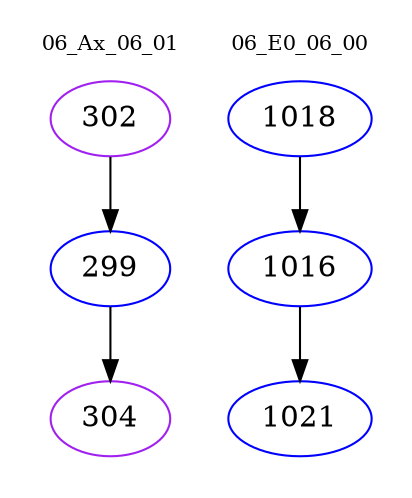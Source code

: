 digraph{
subgraph cluster_0 {
color = white
label = "06_Ax_06_01";
fontsize=10;
T0_302 [label="302", color="purple"]
T0_302 -> T0_299 [color="black"]
T0_299 [label="299", color="blue"]
T0_299 -> T0_304 [color="black"]
T0_304 [label="304", color="purple"]
}
subgraph cluster_1 {
color = white
label = "06_E0_06_00";
fontsize=10;
T1_1018 [label="1018", color="blue"]
T1_1018 -> T1_1016 [color="black"]
T1_1016 [label="1016", color="blue"]
T1_1016 -> T1_1021 [color="black"]
T1_1021 [label="1021", color="blue"]
}
}
